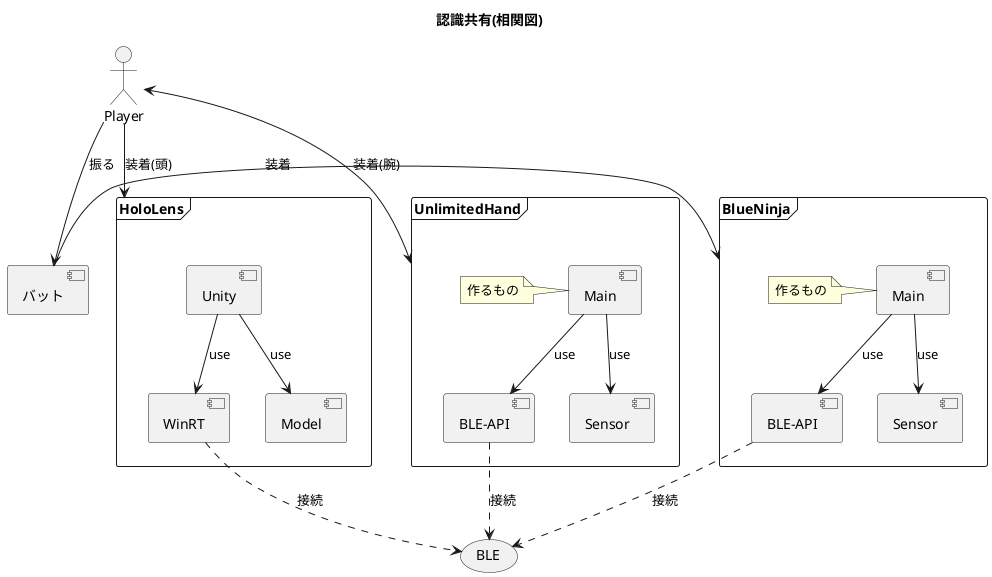 @startuml

title 認識共有(相関図)

(BLE)
actor Player
[バット] as Bat
Player -d->Bat:振る

frame HoloLens {
    [Unity] --> [WinRT]:use
    [Unity] -->[Model]:use
}

WinRT .d.> BLE:接続
Player -d-> HoloLens :装着(頭)

frame UnlimitedHand{
    [Main] as UH_Main
    note left of UH_Main :作るもの
    [BLE-API] as UH_BLE
    [Sensor]as UH_Sensor
    UH_Main --> UH_BLE:use
    UH_Main --> UH_Sensor:use
}

Player <-d-> UnlimitedHand :装着(腕)
BLE <.u. UH_BLE:接続


frame BlueNinja{
    [Main]as BN_Main
    note left of BN_Main :作るもの
    [BLE-API] as BSP_API
    [Sensor] as BN_Sensor
    BN_Main -->BSP_API:use
    BN_Main -->BN_Sensor:use
}

BLE <.u. BSP_API:接続
Bat -> BlueNinja :装着




@enduml
